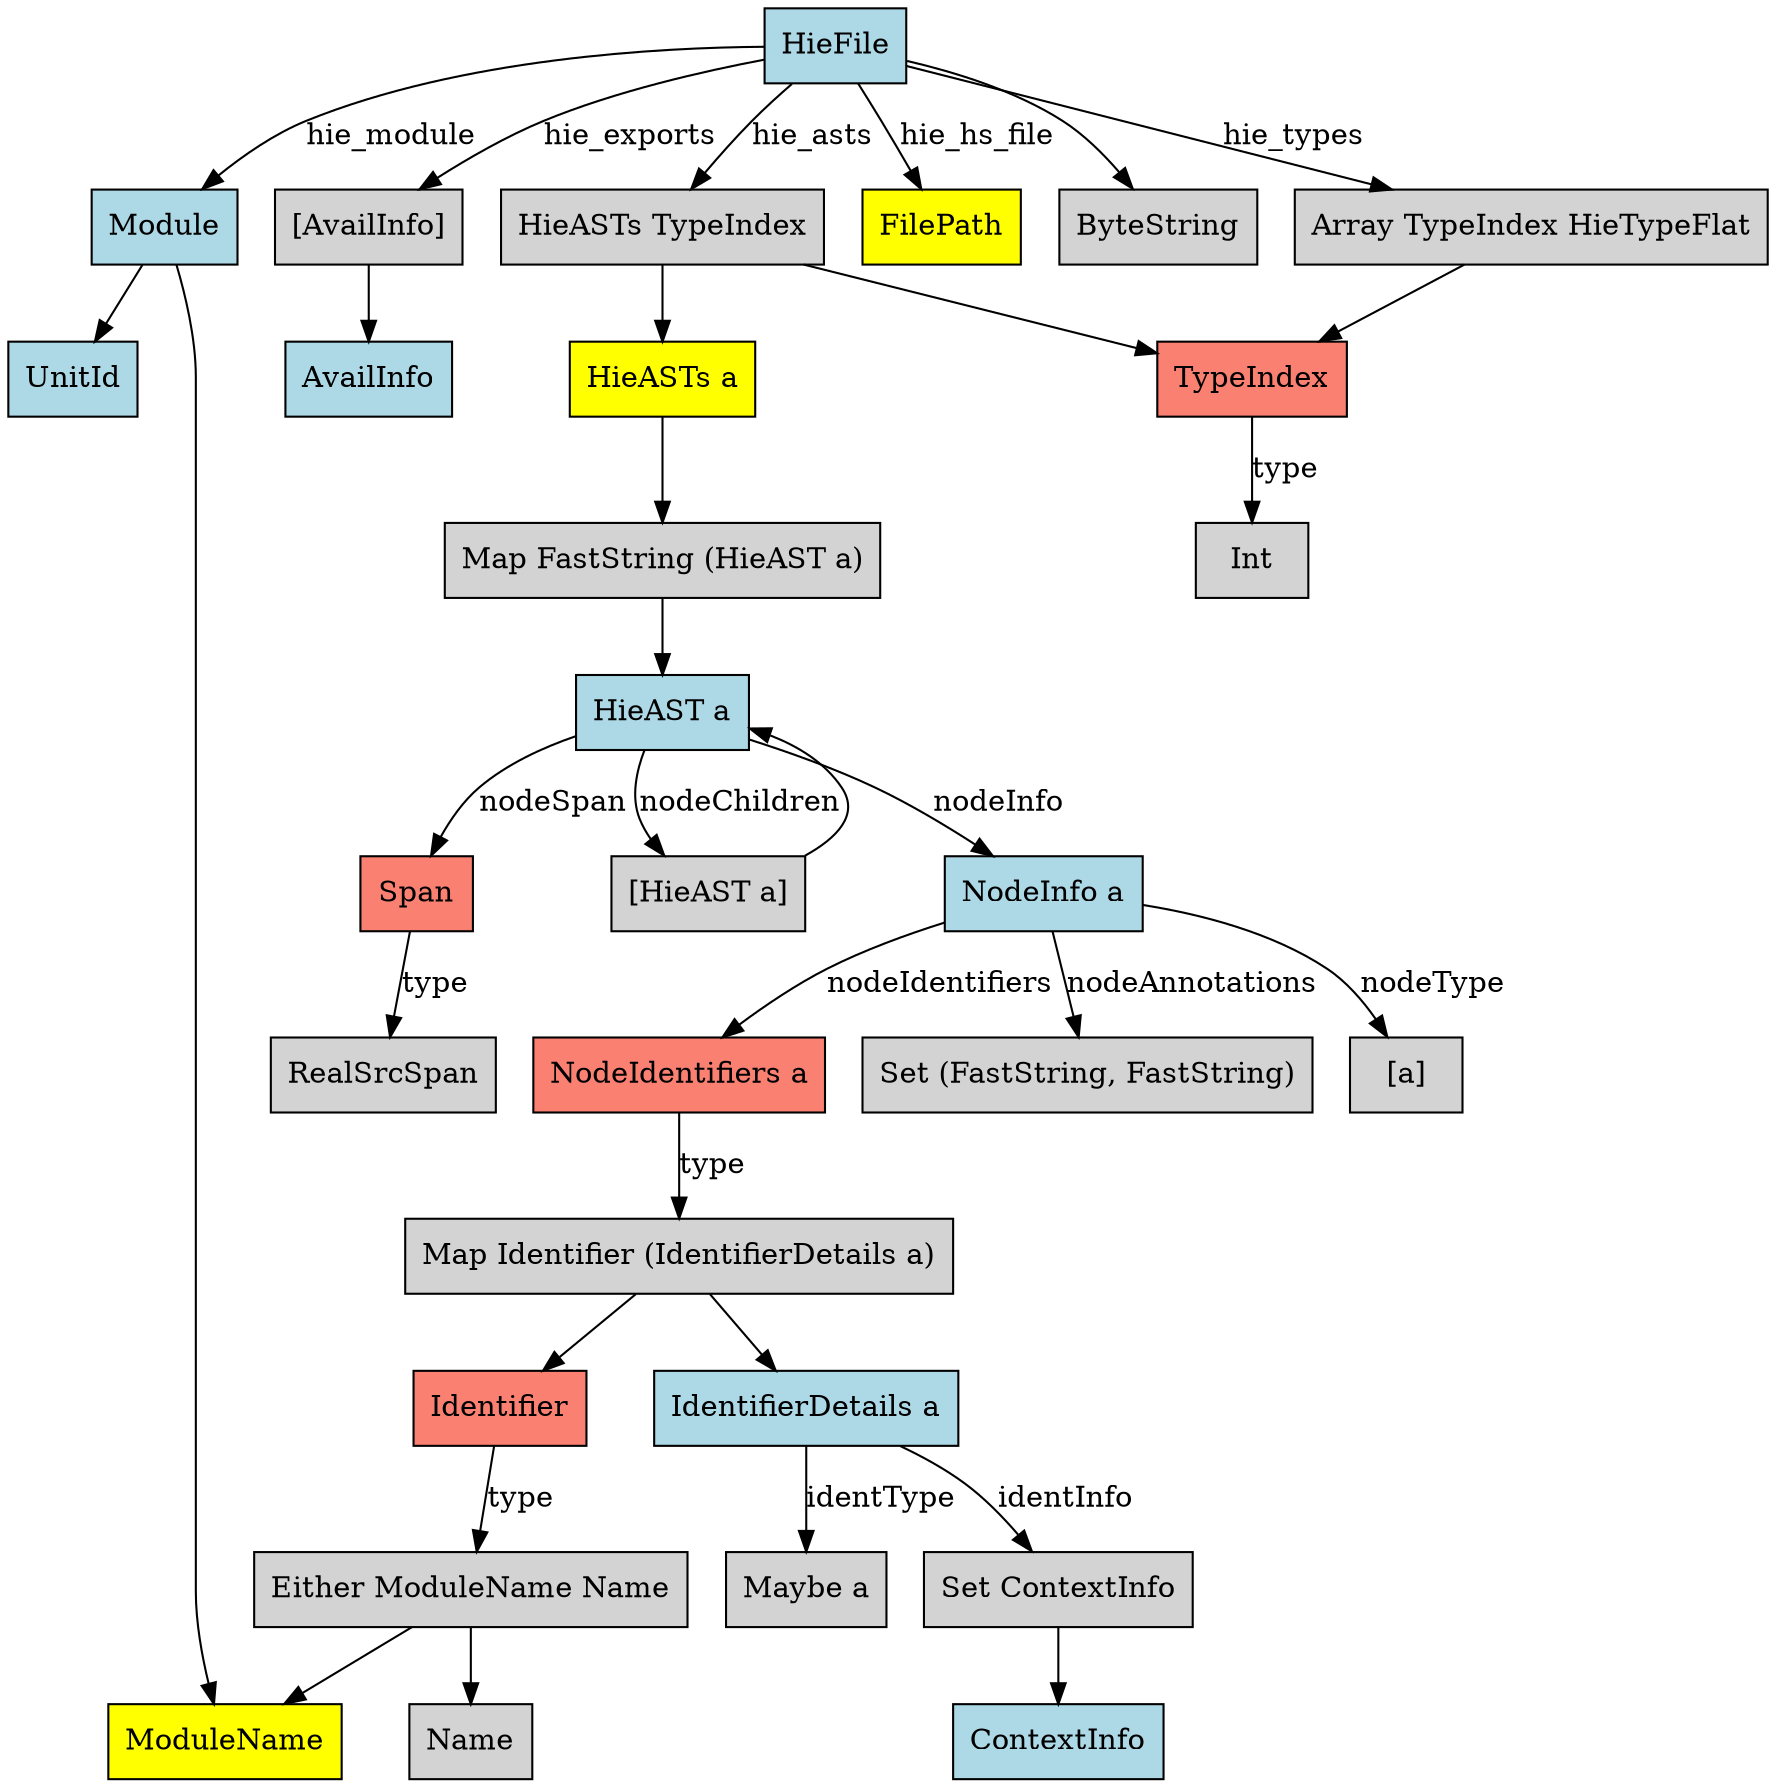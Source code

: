 digraph HieFile {
node [shape=rect,style=filled]
/* data = lightblue
   newtype = yellow
   type = salmon
*/
1 [label="HieFile",fillcolor=lightblue]
2 [label="Module",fillcolor=lightblue]
3 [label="UnitId",fillcolor=lightblue]
4 [label="ModuleName",fillcolor=yellow]
5 [label="[AvailInfo]"]
6 [label="AvailInfo",fillcolor=lightblue]
7 [label="HieASTs TypeIndex"]
8 [label="FilePath",fillcolor=yellow]
9 [label="ByteString"]
10 [label="Array TypeIndex HieTypeFlat"]
11 [label="TypeIndex",fillcolor=salmon]
12 [label="Int"]
13 [label="HieASTs a",fillcolor=yellow]
14 [label="Map FastString (HieAST a)"]
15 [label="HieAST a",fillcolor=lightblue]
16 [label="NodeInfo a",fillcolor=lightblue]
17 [label="Span",fillcolor=salmon]
18 [label="[HieAST a]"]
19 [label="Set (FastString, FastString)"]
20 [label="[a]"]
21 [label="NodeIdentifiers a",fillcolor=salmon]
22 [label="Map Identifier (IdentifierDetails a)"]
23 [label="IdentifierDetails a",fillcolor=lightblue]
24 [label="Maybe a"]
25 [label="Set ContextInfo"]
26 [label="ContextInfo",fillcolor=lightblue]
27 [label="Identifier",fillcolor=salmon]
28 [label="Either ModuleName Name"]
29 [label="Name"]
30 [label="RealSrcSpan"]

1 -> 8 [label="hie_hs_file"]
1 -> 2 [label="hie_module"]
1 -> 10 [label="hie_types"]
1 -> 7 [label="hie_asts"]
1 -> 5 [label="hie_exports"]
1 -> 9 [label=""]
2 -> 3
2 -> 4
22 -> 27
27 -> 28 [label="type"]
28 -> 4
28 -> 29
10 -> 11 [label=""]
11 -> 12 [label="type"]
7 -> 11 [label=""]
5 -> 6 [label=""]
7 -> 13 [label=""]
13 -> 14 [label=""]
14 -> 15 [label=""]
15 -> 16 [label="nodeInfo"]
15 -> 17 [label="nodeSpan"]
15 -> 18 [label="nodeChildren"]
17 -> 30 [label="type"]
18 -> 15  [label=""]
16 -> 19 [label="nodeAnnotations"]
16 -> 20 [label="nodeType"]
16 -> 21 [label="nodeIdentifiers"]
21 -> 22 [label="type"]
22 -> 23 [label=""]
23 -> 24  [label="identType"]
23 -> 25 [label="identInfo"]
25 -> 26 [label=""]

}